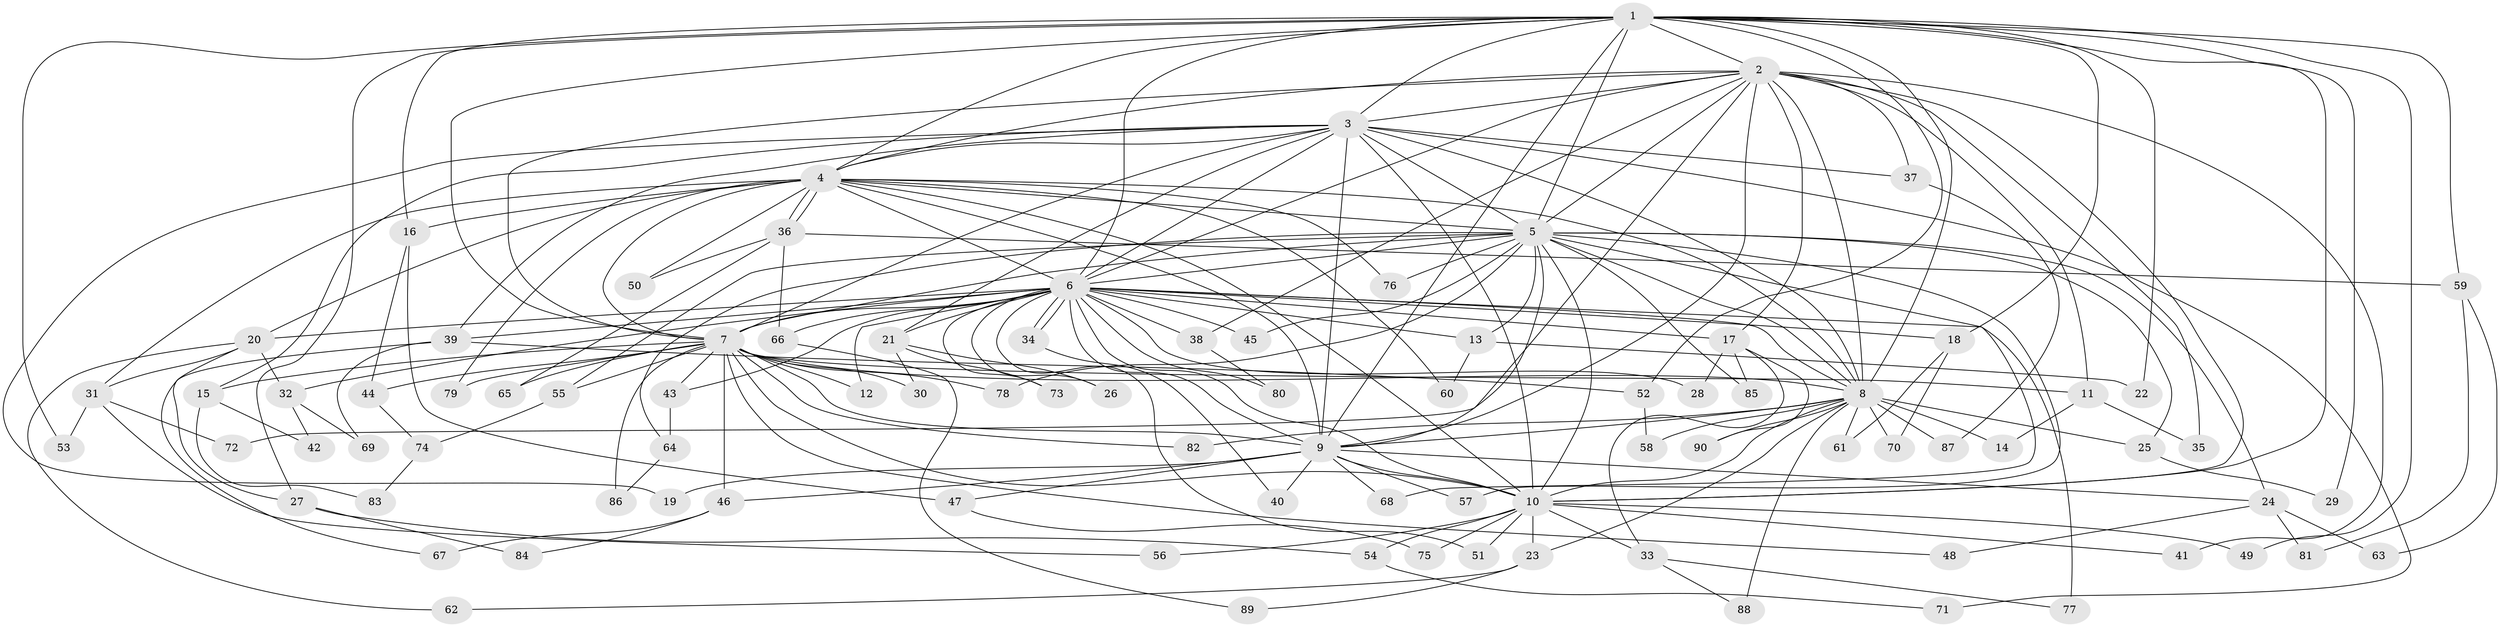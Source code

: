 // coarse degree distribution, {23: 0.015151515151515152, 13: 0.015151515151515152, 18: 0.015151515151515152, 15: 0.015151515151515152, 16: 0.015151515151515152, 26: 0.015151515151515152, 20: 0.015151515151515152, 17: 0.015151515151515152, 3: 0.18181818181818182, 2: 0.4393939393939394, 4: 0.12121212121212122, 5: 0.06060606060606061, 6: 0.030303030303030304, 1: 0.030303030303030304, 8: 0.015151515151515152}
// Generated by graph-tools (version 1.1) at 2025/41/03/06/25 10:41:42]
// undirected, 90 vertices, 205 edges
graph export_dot {
graph [start="1"]
  node [color=gray90,style=filled];
  1;
  2;
  3;
  4;
  5;
  6;
  7;
  8;
  9;
  10;
  11;
  12;
  13;
  14;
  15;
  16;
  17;
  18;
  19;
  20;
  21;
  22;
  23;
  24;
  25;
  26;
  27;
  28;
  29;
  30;
  31;
  32;
  33;
  34;
  35;
  36;
  37;
  38;
  39;
  40;
  41;
  42;
  43;
  44;
  45;
  46;
  47;
  48;
  49;
  50;
  51;
  52;
  53;
  54;
  55;
  56;
  57;
  58;
  59;
  60;
  61;
  62;
  63;
  64;
  65;
  66;
  67;
  68;
  69;
  70;
  71;
  72;
  73;
  74;
  75;
  76;
  77;
  78;
  79;
  80;
  81;
  82;
  83;
  84;
  85;
  86;
  87;
  88;
  89;
  90;
  1 -- 2;
  1 -- 3;
  1 -- 4;
  1 -- 5;
  1 -- 6;
  1 -- 7;
  1 -- 8;
  1 -- 9;
  1 -- 10;
  1 -- 16;
  1 -- 18;
  1 -- 22;
  1 -- 27;
  1 -- 29;
  1 -- 49;
  1 -- 52;
  1 -- 53;
  1 -- 59;
  2 -- 3;
  2 -- 4;
  2 -- 5;
  2 -- 6;
  2 -- 7;
  2 -- 8;
  2 -- 9;
  2 -- 10;
  2 -- 11;
  2 -- 17;
  2 -- 35;
  2 -- 37;
  2 -- 38;
  2 -- 41;
  2 -- 72;
  3 -- 4;
  3 -- 5;
  3 -- 6;
  3 -- 7;
  3 -- 8;
  3 -- 9;
  3 -- 10;
  3 -- 15;
  3 -- 19;
  3 -- 21;
  3 -- 37;
  3 -- 39;
  3 -- 71;
  4 -- 5;
  4 -- 6;
  4 -- 7;
  4 -- 8;
  4 -- 9;
  4 -- 10;
  4 -- 16;
  4 -- 20;
  4 -- 31;
  4 -- 36;
  4 -- 36;
  4 -- 50;
  4 -- 60;
  4 -- 76;
  4 -- 79;
  5 -- 6;
  5 -- 7;
  5 -- 8;
  5 -- 9;
  5 -- 10;
  5 -- 13;
  5 -- 24;
  5 -- 25;
  5 -- 45;
  5 -- 55;
  5 -- 57;
  5 -- 64;
  5 -- 68;
  5 -- 76;
  5 -- 78;
  5 -- 85;
  6 -- 7;
  6 -- 8;
  6 -- 9;
  6 -- 10;
  6 -- 12;
  6 -- 13;
  6 -- 17;
  6 -- 18;
  6 -- 20;
  6 -- 21;
  6 -- 26;
  6 -- 28;
  6 -- 32;
  6 -- 34;
  6 -- 34;
  6 -- 38;
  6 -- 39;
  6 -- 43;
  6 -- 45;
  6 -- 51;
  6 -- 66;
  6 -- 73;
  6 -- 77;
  6 -- 80;
  7 -- 8;
  7 -- 9;
  7 -- 10;
  7 -- 11;
  7 -- 12;
  7 -- 15;
  7 -- 30;
  7 -- 43;
  7 -- 44;
  7 -- 46;
  7 -- 48;
  7 -- 55;
  7 -- 65;
  7 -- 78;
  7 -- 79;
  7 -- 82;
  7 -- 86;
  8 -- 9;
  8 -- 10;
  8 -- 14;
  8 -- 23;
  8 -- 25;
  8 -- 58;
  8 -- 61;
  8 -- 70;
  8 -- 82;
  8 -- 87;
  8 -- 88;
  8 -- 90;
  9 -- 10;
  9 -- 19;
  9 -- 24;
  9 -- 40;
  9 -- 46;
  9 -- 47;
  9 -- 57;
  9 -- 68;
  10 -- 23;
  10 -- 33;
  10 -- 41;
  10 -- 49;
  10 -- 51;
  10 -- 54;
  10 -- 56;
  10 -- 75;
  11 -- 14;
  11 -- 35;
  13 -- 22;
  13 -- 60;
  15 -- 42;
  15 -- 83;
  16 -- 44;
  16 -- 47;
  17 -- 28;
  17 -- 33;
  17 -- 85;
  17 -- 90;
  18 -- 61;
  18 -- 70;
  20 -- 27;
  20 -- 31;
  20 -- 32;
  20 -- 62;
  21 -- 26;
  21 -- 30;
  21 -- 73;
  23 -- 62;
  23 -- 89;
  24 -- 48;
  24 -- 63;
  24 -- 81;
  25 -- 29;
  27 -- 54;
  27 -- 84;
  31 -- 53;
  31 -- 56;
  31 -- 72;
  32 -- 42;
  32 -- 69;
  33 -- 77;
  33 -- 88;
  34 -- 40;
  36 -- 50;
  36 -- 59;
  36 -- 65;
  36 -- 66;
  37 -- 87;
  38 -- 80;
  39 -- 52;
  39 -- 67;
  39 -- 69;
  43 -- 64;
  44 -- 74;
  46 -- 67;
  46 -- 84;
  47 -- 75;
  52 -- 58;
  54 -- 71;
  55 -- 74;
  59 -- 63;
  59 -- 81;
  64 -- 86;
  66 -- 89;
  74 -- 83;
}

